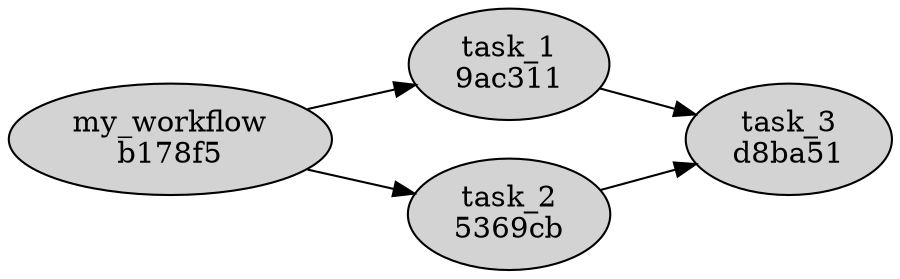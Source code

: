 digraph G {
rankdir=LR;
  "b178f55c-332e-4e2f-92cb-e5ae372a9a4f" [label="my_workflow\nb178f5", style=filled];
  "9ac311aa-1ffa-4228-a653-d6bd59675dfb" [label="task_1\n9ac311", style=filled];
  "5369cbe4-32dc-41ca-be9a-b05d926fa548" [label="task_2\n5369cb", style=filled];
  "d8ba51b3-6006-4165-959f-7bbd6eaceb37" [label="task_3\nd8ba51", style=filled];
  "5369cbe4-32dc-41ca-be9a-b05d926fa548" -> "d8ba51b3-6006-4165-959f-7bbd6eaceb37";
  "b178f55c-332e-4e2f-92cb-e5ae372a9a4f" -> "5369cbe4-32dc-41ca-be9a-b05d926fa548";
  "9ac311aa-1ffa-4228-a653-d6bd59675dfb" -> "d8ba51b3-6006-4165-959f-7bbd6eaceb37";
  "b178f55c-332e-4e2f-92cb-e5ae372a9a4f" -> "9ac311aa-1ffa-4228-a653-d6bd59675dfb";
}